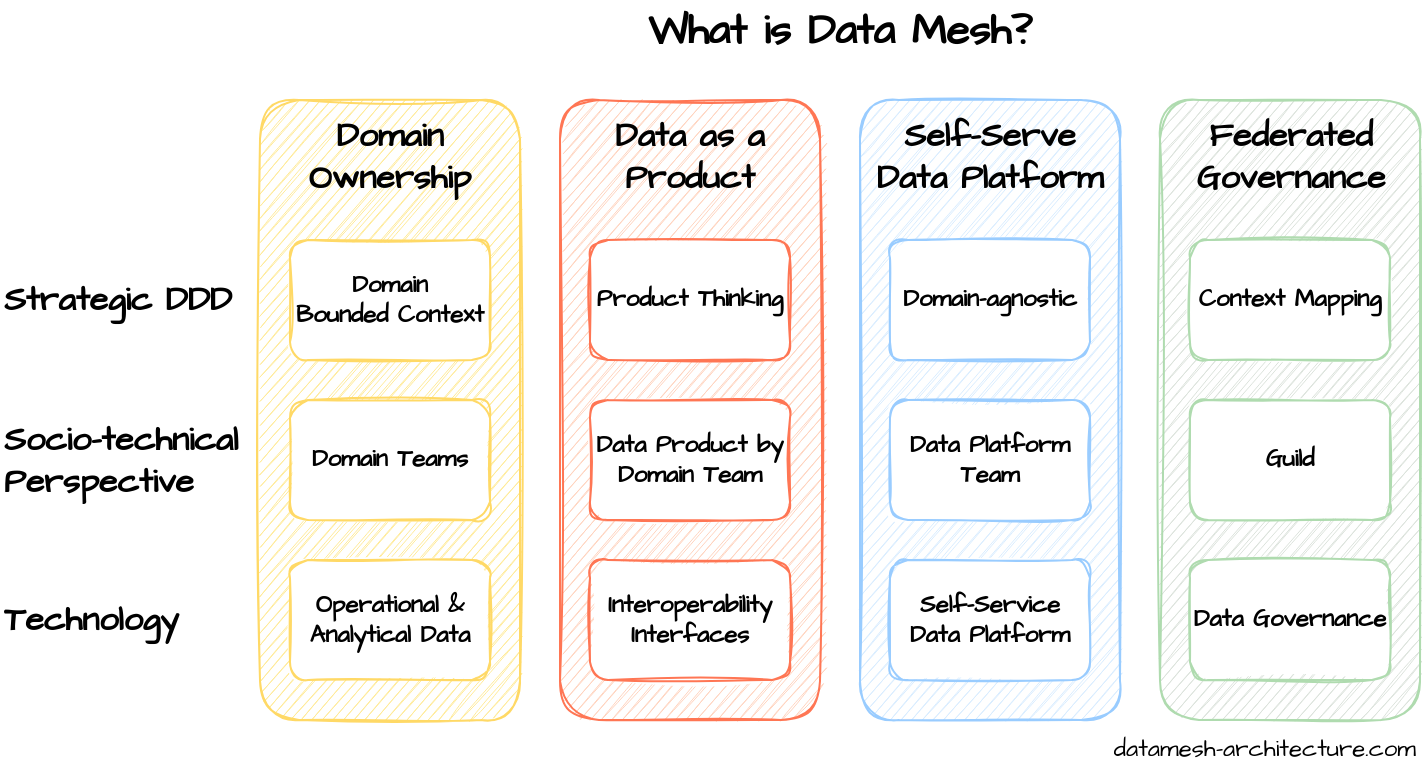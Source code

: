 <mxfile version="16.5.1" type="device"><diagram id="KVIdjVaWXQshsl22qOCJ" name="Page-1"><mxGraphModel dx="1106" dy="852" grid="1" gridSize="10" guides="1" tooltips="1" connect="1" arrows="1" fold="1" page="1" pageScale="1" pageWidth="827" pageHeight="1169" math="0" shadow="0"><root><mxCell id="0"/><mxCell id="1" parent="0"/><mxCell id="E5lTjONRf4gHLucLC-GG-1" value="" style="rounded=1;whiteSpace=wrap;html=1;sketch=1;fillColor=#FFEB99;strokeColor=#FFD966;strokeWidth=1;fontStyle=1;fillStyle=hachure;gradientColor=none;" parent="1" vertex="1"><mxGeometry x="140" y="110" width="130" height="310" as="geometry"/></mxCell><mxCell id="E5lTjONRf4gHLucLC-GG-2" value="Domain Ownership" style="text;html=1;strokeColor=none;fillColor=none;align=center;verticalAlign=middle;whiteSpace=wrap;rounded=0;sketch=1;fontStyle=1;fontFamily=Architects Daughter;fontSource=https%3A%2F%2Ffonts.googleapis.com%2Fcss%3Ffamily%3DArchitects%2BDaughter;fontSize=17;" parent="1" vertex="1"><mxGeometry x="175" y="123" width="60" height="30" as="geometry"/></mxCell><mxCell id="E5lTjONRf4gHLucLC-GG-3" value="Domain&lt;br style=&quot;font-size: 12px;&quot;&gt;Bounded Context" style="rounded=1;whiteSpace=wrap;html=1;sketch=1;fontFamily=Architects Daughter;fontSource=https%3A%2F%2Ffonts.googleapis.com%2Fcss%3Ffamily%3DArchitects%2BDaughter;strokeColor=#FFD966;fontStyle=1;fontSize=12;" parent="1" vertex="1"><mxGeometry x="155" y="180" width="100" height="60" as="geometry"/></mxCell><mxCell id="E5lTjONRf4gHLucLC-GG-4" value="Domain Teams" style="rounded=1;whiteSpace=wrap;html=1;sketch=1;fontFamily=Architects Daughter;fontSource=https%3A%2F%2Ffonts.googleapis.com%2Fcss%3Ffamily%3DArchitects%2BDaughter;strokeColor=#FFD966;fontStyle=1;fontSize=12;" parent="1" vertex="1"><mxGeometry x="155" y="260" width="100" height="60" as="geometry"/></mxCell><mxCell id="E5lTjONRf4gHLucLC-GG-5" value="Operational &amp;amp; Analytical Data" style="rounded=1;whiteSpace=wrap;html=1;sketch=1;fontFamily=Architects Daughter;fontSource=https%3A%2F%2Ffonts.googleapis.com%2Fcss%3Ffamily%3DArchitects%2BDaughter;strokeColor=#FFD966;fontStyle=1;fontSize=12;" parent="1" vertex="1"><mxGeometry x="155" y="340" width="100" height="60" as="geometry"/></mxCell><mxCell id="E5lTjONRf4gHLucLC-GG-6" value="" style="rounded=1;whiteSpace=wrap;html=1;sketch=1;fillColor=#FFD4BF;strokeColor=#FF7654;strokeWidth=1;fontStyle=1;fillStyle=hachure;" parent="1" vertex="1"><mxGeometry x="290" y="110" width="130" height="310" as="geometry"/></mxCell><mxCell id="E5lTjONRf4gHLucLC-GG-7" value="Data as a Product" style="text;html=1;strokeColor=none;fillColor=none;align=center;verticalAlign=middle;whiteSpace=wrap;rounded=0;sketch=1;fontStyle=1;fontFamily=Architects Daughter;fontSource=https%3A%2F%2Ffonts.googleapis.com%2Fcss%3Ffamily%3DArchitects%2BDaughter;fontSize=17;" parent="1" vertex="1"><mxGeometry x="300" y="123" width="110" height="30" as="geometry"/></mxCell><mxCell id="E5lTjONRf4gHLucLC-GG-8" value="Product Thinking" style="rounded=1;whiteSpace=wrap;html=1;sketch=1;fontFamily=Architects Daughter;fontSource=https%3A%2F%2Ffonts.googleapis.com%2Fcss%3Ffamily%3DArchitects%2BDaughter;strokeColor=#FF7654;fontStyle=1;fontSize=12;" parent="1" vertex="1"><mxGeometry x="305" y="180" width="100" height="60" as="geometry"/></mxCell><mxCell id="E5lTjONRf4gHLucLC-GG-9" value="Data Product by Domain Team" style="rounded=1;whiteSpace=wrap;html=1;sketch=1;fontFamily=Architects Daughter;fontSource=https%3A%2F%2Ffonts.googleapis.com%2Fcss%3Ffamily%3DArchitects%2BDaughter;strokeColor=#FF7654;fontStyle=1;fontSize=12;" parent="1" vertex="1"><mxGeometry x="305" y="260" width="100" height="60" as="geometry"/></mxCell><mxCell id="E5lTjONRf4gHLucLC-GG-10" value="Interoperability Interfaces" style="rounded=1;whiteSpace=wrap;html=1;sketch=1;fontFamily=Architects Daughter;fontSource=https%3A%2F%2Ffonts.googleapis.com%2Fcss%3Ffamily%3DArchitects%2BDaughter;strokeColor=#FF7654;fontStyle=1;fontSize=12;" parent="1" vertex="1"><mxGeometry x="305" y="340" width="100" height="60" as="geometry"/></mxCell><mxCell id="E5lTjONRf4gHLucLC-GG-11" value="" style="rounded=1;whiteSpace=wrap;html=1;sketch=1;fillColor=#D9EDFF;strokeColor=#99CCFF;strokeWidth=1;fontStyle=1" parent="1" vertex="1"><mxGeometry x="440" y="110" width="130" height="310" as="geometry"/></mxCell><mxCell id="E5lTjONRf4gHLucLC-GG-12" value="Self-Serve&lt;br&gt;Data Platform" style="text;html=1;strokeColor=none;fillColor=none;align=center;verticalAlign=middle;whiteSpace=wrap;rounded=0;sketch=1;fontStyle=1;fontFamily=Architects Daughter;fontSource=https%3A%2F%2Ffonts.googleapis.com%2Fcss%3Ffamily%3DArchitects%2BDaughter;fontSize=17;" parent="1" vertex="1"><mxGeometry x="440" y="123" width="130" height="30" as="geometry"/></mxCell><mxCell id="E5lTjONRf4gHLucLC-GG-13" value="Domain-agnostic" style="rounded=1;whiteSpace=wrap;html=1;sketch=1;fontFamily=Architects Daughter;fontSource=https%3A%2F%2Ffonts.googleapis.com%2Fcss%3Ffamily%3DArchitects%2BDaughter;strokeColor=#99CCFF;fontStyle=1;fontSize=12;" parent="1" vertex="1"><mxGeometry x="455" y="180" width="100" height="60" as="geometry"/></mxCell><mxCell id="E5lTjONRf4gHLucLC-GG-14" value="Data Platform Team" style="rounded=1;whiteSpace=wrap;html=1;sketch=1;fontFamily=Architects Daughter;fontSource=https%3A%2F%2Ffonts.googleapis.com%2Fcss%3Ffamily%3DArchitects%2BDaughter;strokeColor=#99CCFF;fontStyle=1;fontSize=12;" parent="1" vertex="1"><mxGeometry x="455" y="260" width="100" height="60" as="geometry"/></mxCell><mxCell id="E5lTjONRf4gHLucLC-GG-15" value="Self-Service&lt;br style=&quot;font-size: 12px;&quot;&gt;Data Platform" style="rounded=1;whiteSpace=wrap;html=1;sketch=1;fontFamily=Architects Daughter;fontSource=https%3A%2F%2Ffonts.googleapis.com%2Fcss%3Ffamily%3DArchitects%2BDaughter;strokeColor=#99CCFF;fontStyle=1;fontSize=12;" parent="1" vertex="1"><mxGeometry x="455" y="340" width="100" height="60" as="geometry"/></mxCell><mxCell id="E5lTjONRf4gHLucLC-GG-16" value="" style="rounded=1;whiteSpace=wrap;html=1;sketch=1;fillColor=#DCE3DC;strokeColor=#AFDBAF;strokeWidth=1;fontStyle=1" parent="1" vertex="1"><mxGeometry x="590" y="110" width="130" height="310" as="geometry"/></mxCell><mxCell id="E5lTjONRf4gHLucLC-GG-17" value="Federated Governance" style="text;html=1;strokeColor=none;fillColor=none;align=center;verticalAlign=middle;whiteSpace=wrap;rounded=0;sketch=1;fontStyle=1;fontFamily=Architects Daughter;fontSource=https%3A%2F%2Ffonts.googleapis.com%2Fcss%3Ffamily%3DArchitects%2BDaughter;fontSize=17;" parent="1" vertex="1"><mxGeometry x="609.5" y="123" width="91" height="30" as="geometry"/></mxCell><mxCell id="E5lTjONRf4gHLucLC-GG-18" value="Context Mapping" style="rounded=1;whiteSpace=wrap;html=1;sketch=1;fontFamily=Architects Daughter;fontSource=https%3A%2F%2Ffonts.googleapis.com%2Fcss%3Ffamily%3DArchitects%2BDaughter;strokeColor=#AFDBAF;fontStyle=1;fontSize=12;" parent="1" vertex="1"><mxGeometry x="605" y="180" width="100" height="60" as="geometry"/></mxCell><mxCell id="E5lTjONRf4gHLucLC-GG-19" value="Guild" style="rounded=1;whiteSpace=wrap;html=1;sketch=1;fontFamily=Architects Daughter;fontSource=https%3A%2F%2Ffonts.googleapis.com%2Fcss%3Ffamily%3DArchitects%2BDaughter;strokeColor=#AFDBAF;fontStyle=1;fontSize=12;" parent="1" vertex="1"><mxGeometry x="605" y="260" width="100" height="60" as="geometry"/></mxCell><mxCell id="E5lTjONRf4gHLucLC-GG-20" value="Data Governance" style="rounded=1;whiteSpace=wrap;html=1;sketch=1;fontFamily=Architects Daughter;fontSource=https%3A%2F%2Ffonts.googleapis.com%2Fcss%3Ffamily%3DArchitects%2BDaughter;strokeColor=#AFDBAF;fontStyle=1;fontSize=12;" parent="1" vertex="1"><mxGeometry x="605" y="340" width="100" height="60" as="geometry"/></mxCell><mxCell id="E5lTjONRf4gHLucLC-GG-21" value="Strategic DDD" style="text;html=1;strokeColor=none;fillColor=none;align=left;verticalAlign=middle;whiteSpace=wrap;rounded=0;sketch=1;fontFamily=Architects Daughter;fontSource=https%3A%2F%2Ffonts.googleapis.com%2Fcss%3Ffamily%3DArchitects%2BDaughter;fontSize=17;fontStyle=1" parent="1" vertex="1"><mxGeometry x="10" y="195" width="120" height="30" as="geometry"/></mxCell><mxCell id="E5lTjONRf4gHLucLC-GG-22" value="Socio-technical Perspective" style="text;html=1;strokeColor=none;fillColor=none;align=left;verticalAlign=middle;whiteSpace=wrap;rounded=0;sketch=1;fontFamily=Architects Daughter;fontSource=https%3A%2F%2Ffonts.googleapis.com%2Fcss%3Ffamily%3DArchitects%2BDaughter;fontSize=17;fontStyle=1" parent="1" vertex="1"><mxGeometry x="10" y="275" width="130" height="30" as="geometry"/></mxCell><mxCell id="E5lTjONRf4gHLucLC-GG-24" value="Technology" style="text;html=1;strokeColor=none;fillColor=none;align=left;verticalAlign=middle;whiteSpace=wrap;rounded=0;sketch=1;fontFamily=Architects Daughter;fontSource=https%3A%2F%2Ffonts.googleapis.com%2Fcss%3Ffamily%3DArchitects%2BDaughter;fontSize=17;fontStyle=1" parent="1" vertex="1"><mxGeometry x="10" y="355" width="130" height="30" as="geometry"/></mxCell><mxCell id="E5lTjONRf4gHLucLC-GG-26" value="datamesh-architecture.com" style="text;html=1;strokeColor=none;fillColor=none;align=right;verticalAlign=middle;whiteSpace=wrap;rounded=0;sketch=1;fillStyle=hachure;fontFamily=Architects Daughter;fontSource=https%3A%2F%2Ffonts.googleapis.com%2Fcss%3Ffamily%3DArchitects%2BDaughter;fontSize=12;fontColor=#000000;" parent="1" vertex="1"><mxGeometry x="450" y="420" width="270" height="30" as="geometry"/></mxCell><mxCell id="qw9SItL_D5wE4cjDGZzM-1" value="What is Data Mesh?" style="text;html=1;strokeColor=none;fillColor=none;align=center;verticalAlign=middle;whiteSpace=wrap;rounded=0;sketch=1;fontFamily=Architects Daughter;fontSource=https%3A%2F%2Ffonts.googleapis.com%2Fcss%3Ffamily%3DArchitects%2BDaughter;fontSize=21;fontStyle=1" vertex="1" parent="1"><mxGeometry x="140" y="60" width="580" height="30" as="geometry"/></mxCell></root></mxGraphModel></diagram></mxfile>